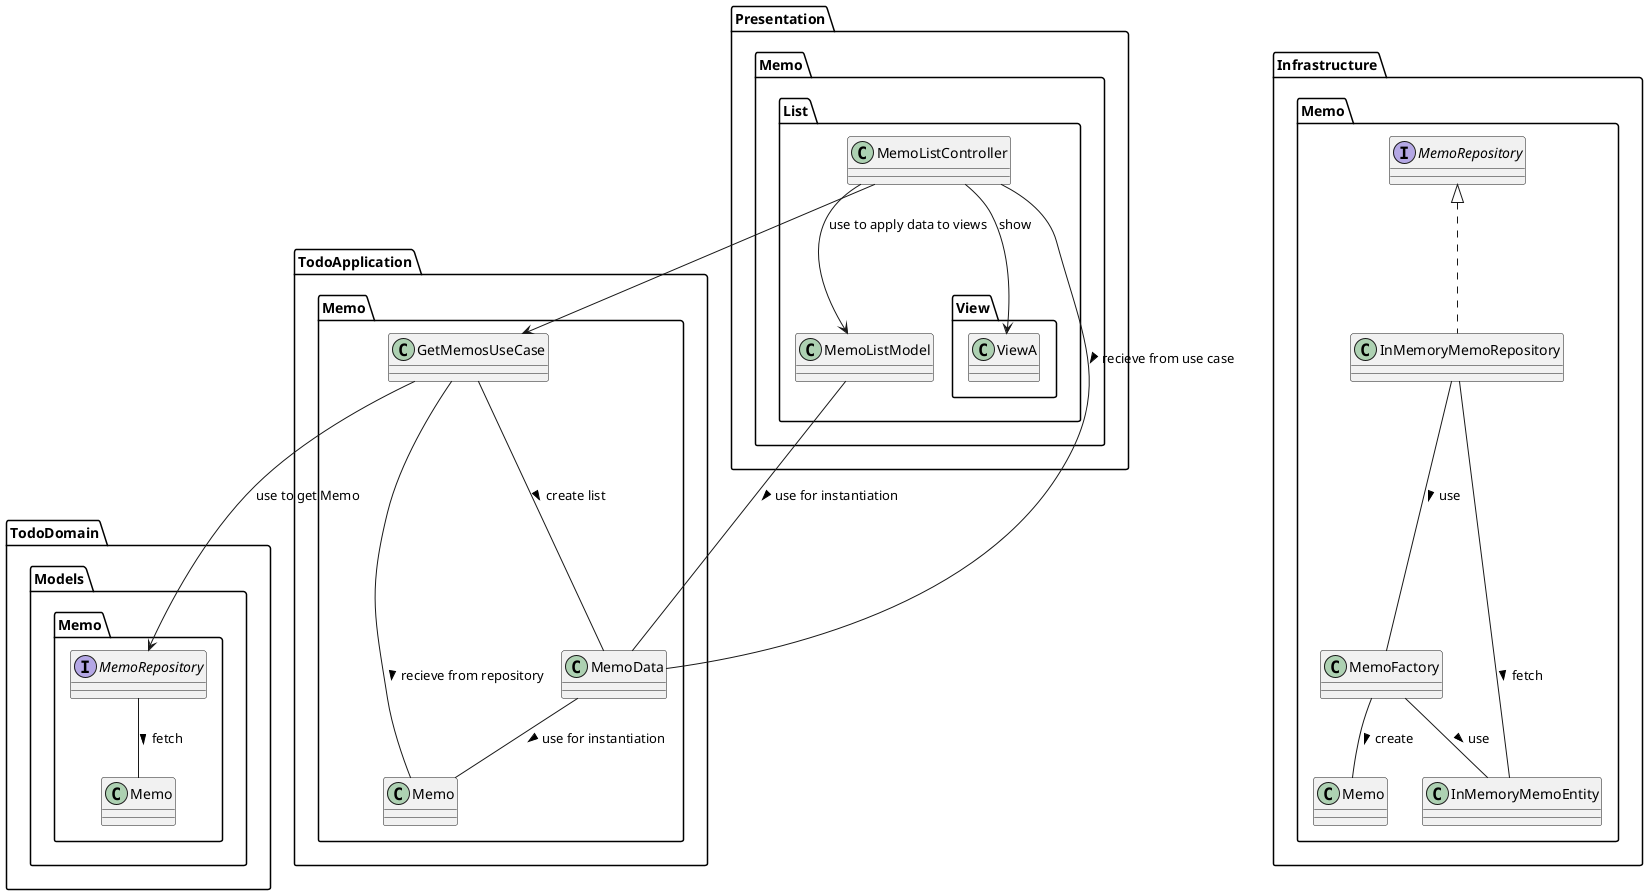 @startuml

package TodoDomain.Models.Memo {
    class Memo
    interface MemoRepository

    MemoRepository -- Memo : fetch >
}

package TodoApplication.Memo {
    class GetMemosUseCase
    class MemoData

    GetMemosUseCase -- MemoData : create list >
    MemoData -- Memo : use for instantiation >

    GetMemosUseCase --> MemoRepository : use to get Memo
    GetMemosUseCase -- Memo : recieve from repository >
}

package Presentation.Memo {
    package List {
        class MemoListController
        class MemoListModel
        package View {
            class ViewA
        }

        MemoListController --> MemoListModel : use to apply data to views
        MemoListController --> ViewA : show

        MemoListController --> GetMemosUseCase
        MemoListController -- MemoData : recieve from use case >
        MemoListModel -- MemoData : use for instantiation >
    }
}
package Infrastructure.Memo {
    class InMemoryMemoRepository implements MemoRepository
    class MemoFactory
    class InMemoryMemoEntity

    InMemoryMemoRepository -- InMemoryMemoEntity : fetch >
    InMemoryMemoRepository -- MemoFactory : use >
    MemoFactory -- InMemoryMemoEntity : use >
    MemoFactory -- Memo : create >
}

@enduml
